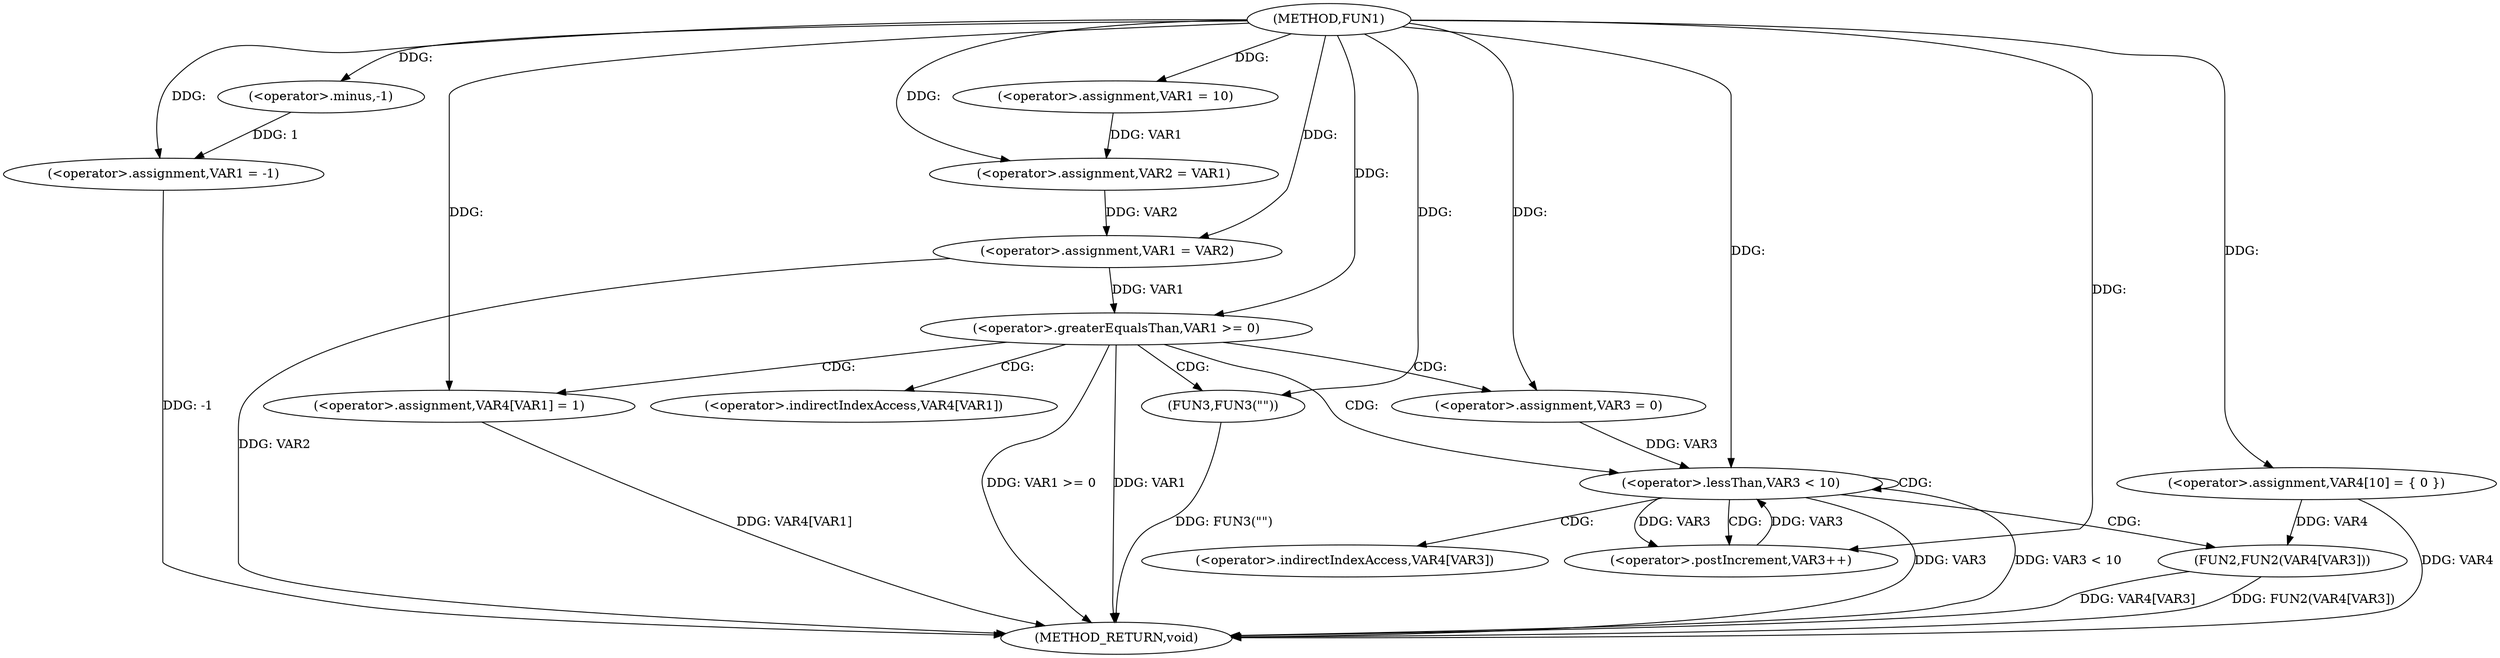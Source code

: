 digraph FUN1 {  
"1000100" [label = "(METHOD,FUN1)" ]
"1000152" [label = "(METHOD_RETURN,void)" ]
"1000103" [label = "(<operator>.assignment,VAR1 = -1)" ]
"1000105" [label = "(<operator>.minus,-1)" ]
"1000107" [label = "(<operator>.assignment,VAR1 = 10)" ]
"1000112" [label = "(<operator>.assignment,VAR2 = VAR1)" ]
"1000116" [label = "(<operator>.assignment,VAR1 = VAR2)" ]
"1000122" [label = "(<operator>.assignment,VAR4[10] = { 0 })" ]
"1000125" [label = "(<operator>.greaterEqualsThan,VAR1 >= 0)" ]
"1000129" [label = "(<operator>.assignment,VAR4[VAR1] = 1)" ]
"1000135" [label = "(<operator>.assignment,VAR3 = 0)" ]
"1000138" [label = "(<operator>.lessThan,VAR3 < 10)" ]
"1000141" [label = "(<operator>.postIncrement,VAR3++)" ]
"1000144" [label = "(FUN2,FUN2(VAR4[VAR3]))" ]
"1000150" [label = "(FUN3,FUN3(\"\"))" ]
"1000130" [label = "(<operator>.indirectIndexAccess,VAR4[VAR1])" ]
"1000145" [label = "(<operator>.indirectIndexAccess,VAR4[VAR3])" ]
  "1000125" -> "1000152"  [ label = "DDG: VAR1 >= 0"] 
  "1000103" -> "1000152"  [ label = "DDG: -1"] 
  "1000116" -> "1000152"  [ label = "DDG: VAR2"] 
  "1000150" -> "1000152"  [ label = "DDG: FUN3(\"\")"] 
  "1000138" -> "1000152"  [ label = "DDG: VAR3 < 10"] 
  "1000129" -> "1000152"  [ label = "DDG: VAR4[VAR1]"] 
  "1000125" -> "1000152"  [ label = "DDG: VAR1"] 
  "1000122" -> "1000152"  [ label = "DDG: VAR4"] 
  "1000138" -> "1000152"  [ label = "DDG: VAR3"] 
  "1000144" -> "1000152"  [ label = "DDG: FUN2(VAR4[VAR3])"] 
  "1000144" -> "1000152"  [ label = "DDG: VAR4[VAR3]"] 
  "1000105" -> "1000103"  [ label = "DDG: 1"] 
  "1000100" -> "1000103"  [ label = "DDG: "] 
  "1000100" -> "1000105"  [ label = "DDG: "] 
  "1000100" -> "1000107"  [ label = "DDG: "] 
  "1000107" -> "1000112"  [ label = "DDG: VAR1"] 
  "1000100" -> "1000112"  [ label = "DDG: "] 
  "1000112" -> "1000116"  [ label = "DDG: VAR2"] 
  "1000100" -> "1000116"  [ label = "DDG: "] 
  "1000100" -> "1000122"  [ label = "DDG: "] 
  "1000116" -> "1000125"  [ label = "DDG: VAR1"] 
  "1000100" -> "1000125"  [ label = "DDG: "] 
  "1000100" -> "1000129"  [ label = "DDG: "] 
  "1000100" -> "1000135"  [ label = "DDG: "] 
  "1000141" -> "1000138"  [ label = "DDG: VAR3"] 
  "1000135" -> "1000138"  [ label = "DDG: VAR3"] 
  "1000100" -> "1000138"  [ label = "DDG: "] 
  "1000138" -> "1000141"  [ label = "DDG: VAR3"] 
  "1000100" -> "1000141"  [ label = "DDG: "] 
  "1000122" -> "1000144"  [ label = "DDG: VAR4"] 
  "1000100" -> "1000150"  [ label = "DDG: "] 
  "1000125" -> "1000129"  [ label = "CDG: "] 
  "1000125" -> "1000130"  [ label = "CDG: "] 
  "1000125" -> "1000150"  [ label = "CDG: "] 
  "1000125" -> "1000135"  [ label = "CDG: "] 
  "1000125" -> "1000138"  [ label = "CDG: "] 
  "1000138" -> "1000141"  [ label = "CDG: "] 
  "1000138" -> "1000145"  [ label = "CDG: "] 
  "1000138" -> "1000144"  [ label = "CDG: "] 
  "1000138" -> "1000138"  [ label = "CDG: "] 
}

